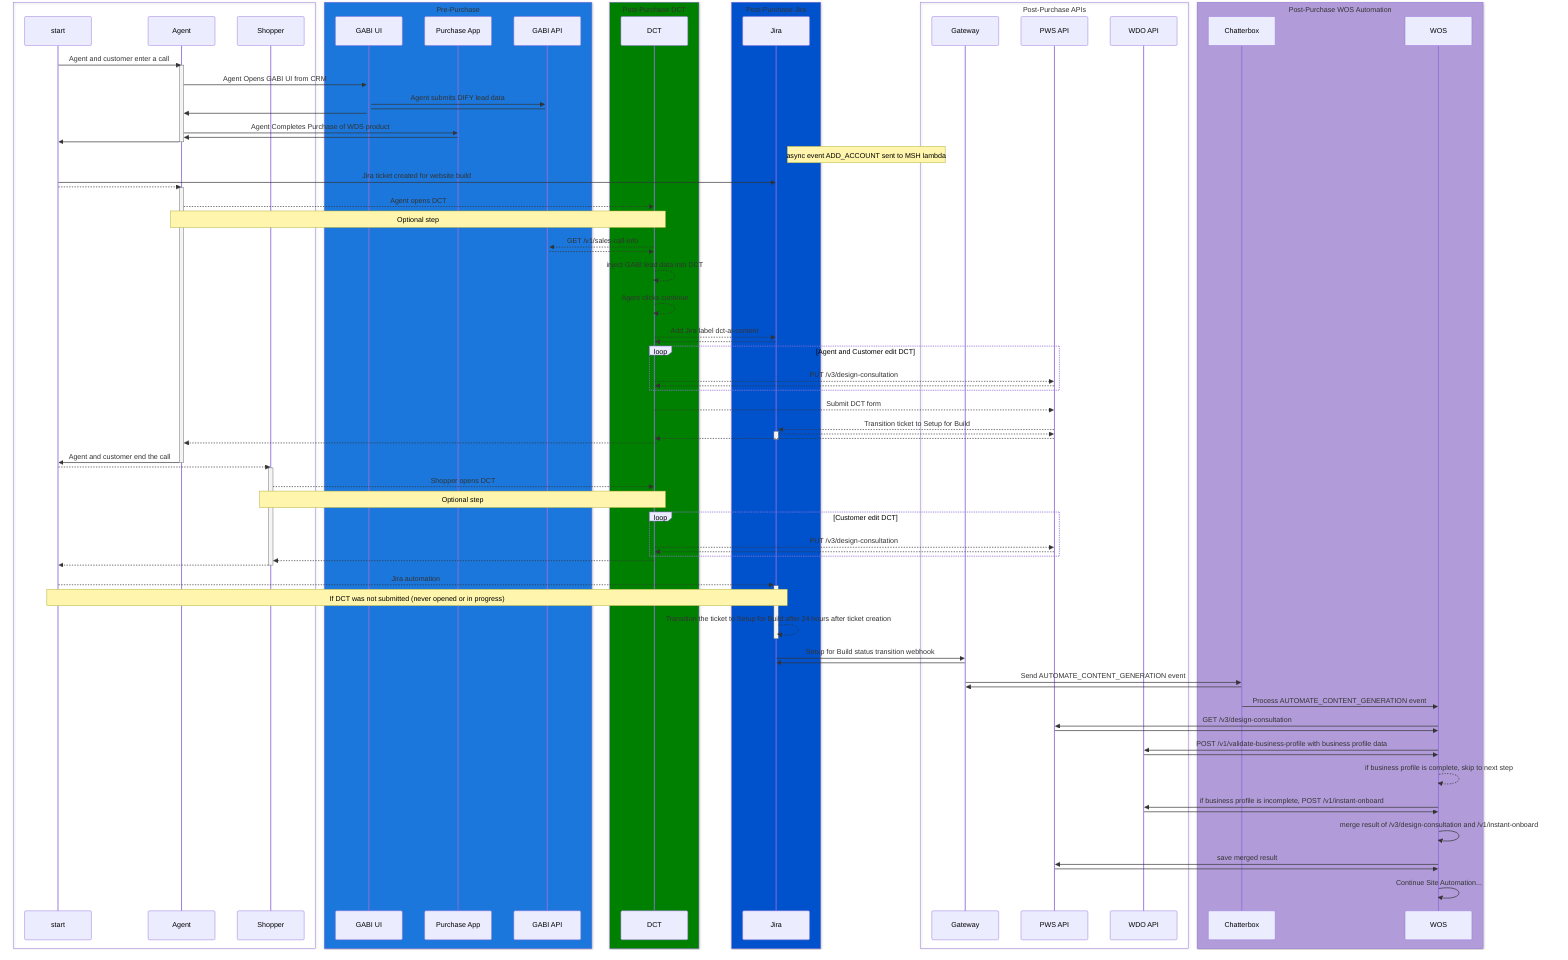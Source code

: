 sequenceDiagram
    box
        participant start
        participant Agent
        participant Shopper
    end
    box rgb(27, 119, 219) Pre-Purchase
        participant GABI UI
        participant Purchase App
        participant GABI API
    end
    box green Post-Purchase DCT
        participant DCT
    end
    box rgb(0, 82, 204) Post-Purchase Jira
        participant Jira
        end
    box Post-Purchase APIs
        participant Gateway
        participant PWS API
        participant WDO API
    end
    box rgb(177, 156, 217) Post-Purchase WOS Automation
        participant Chatterbox
        participant WOS
    end
    
    start->>Agent: Agent and customer enter a call
    activate Agent
    Agent ->>+ GABI UI: Agent Opens GABI UI from CRM
    GABI UI ->>+ GABI API: Agent submits DIFY lead data
    GABI API->GABI UI:  
    GABI UI->>Agent: 
    Agent->>Purchase App: Agent Completes Purchase of WDS product
    Purchase App->>Agent: 
    Agent->>start: 
    deactivate Agent
    note right of Jira: async event ADD_ACCOUNT sent to MSH lambda
    start->>Jira: Jira ticket created for website build
    start-->>Agent: 
    activate Agent
    Agent-->>DCT: Agent opens DCT
    note over Agent,DCT: Optional step
    DCT-->>GABI API: GET /v1/sales-call-info
    GABI API-->>DCT: 
    DCT-->>DCT: inject GABI lead data into DCT
    DCT-->>DCT: Agent clicks continue
    DCT-->>Jira: Add Jira label dct-ai-content
    Jira-->>DCT: 
    loop Agent and Customer edit DCT
    DCT-->>PWS API: PUT /v3/design-consultation 
    PWS API-->>DCT: 
    end
    DCT-->>PWS API: Submit DCT form
    PWS API-->>+Jira: Transition ticket to Setup for Build
    Jira-->>-PWS API: 
    PWS API-->>DCT: 
    DCT-->>Agent:      
    Agent->>start: Agent and customer end the call
    deactivate Agent
    start-->>Shopper: 
    activate Shopper
    Shopper-->>DCT: Shopper opens DCT
    note over Shopper,DCT: Optional step
    loop Customer edit DCT
    DCT-->>PWS API: PUT /v3/design-consultation
    PWS API-->>DCT: 
    end
    DCT-->>Shopper: 
    Shopper-->>start: 
    deactivate Shopper
    start-->>+Jira: Jira automation
    note over start, Jira: If DCT was not submitted (never opened or in progress)
    Jira-->>-Jira: Transition the ticket to Setup for Build after 24 hours after ticket creation
    Jira->>Gateway: Setup for Build status transition webhook
    Gateway->>Jira: 
    Gateway->>Chatterbox: Send AUTOMATE_CONTENT_GENERATION event
    Chatterbox->>Gateway: 
    Chatterbox->>WOS: Process AUTOMATE_CONTENT_GENERATION event
    WOS->>PWS API: GET /v3/design-consultation
    PWS API->>WOS: 
    WOS->>WDO API: POST /v1/validate-business-profile with business profile data
    WDO API->>WOS: 
    WOS-->>WOS: if business profile is complete, skip to next step
    WOS->>WDO API: if business profile is incomplete, POST /v1/instant-onboard
    WDO API->>WOS: 
    WOS->>WOS: merge result of /v3/design-consultation and /v1/instant-onboard
    WOS->>PWS API: save merged result
    PWS API->>WOS: 
    WOS->>WOS: Continue Site Automation...